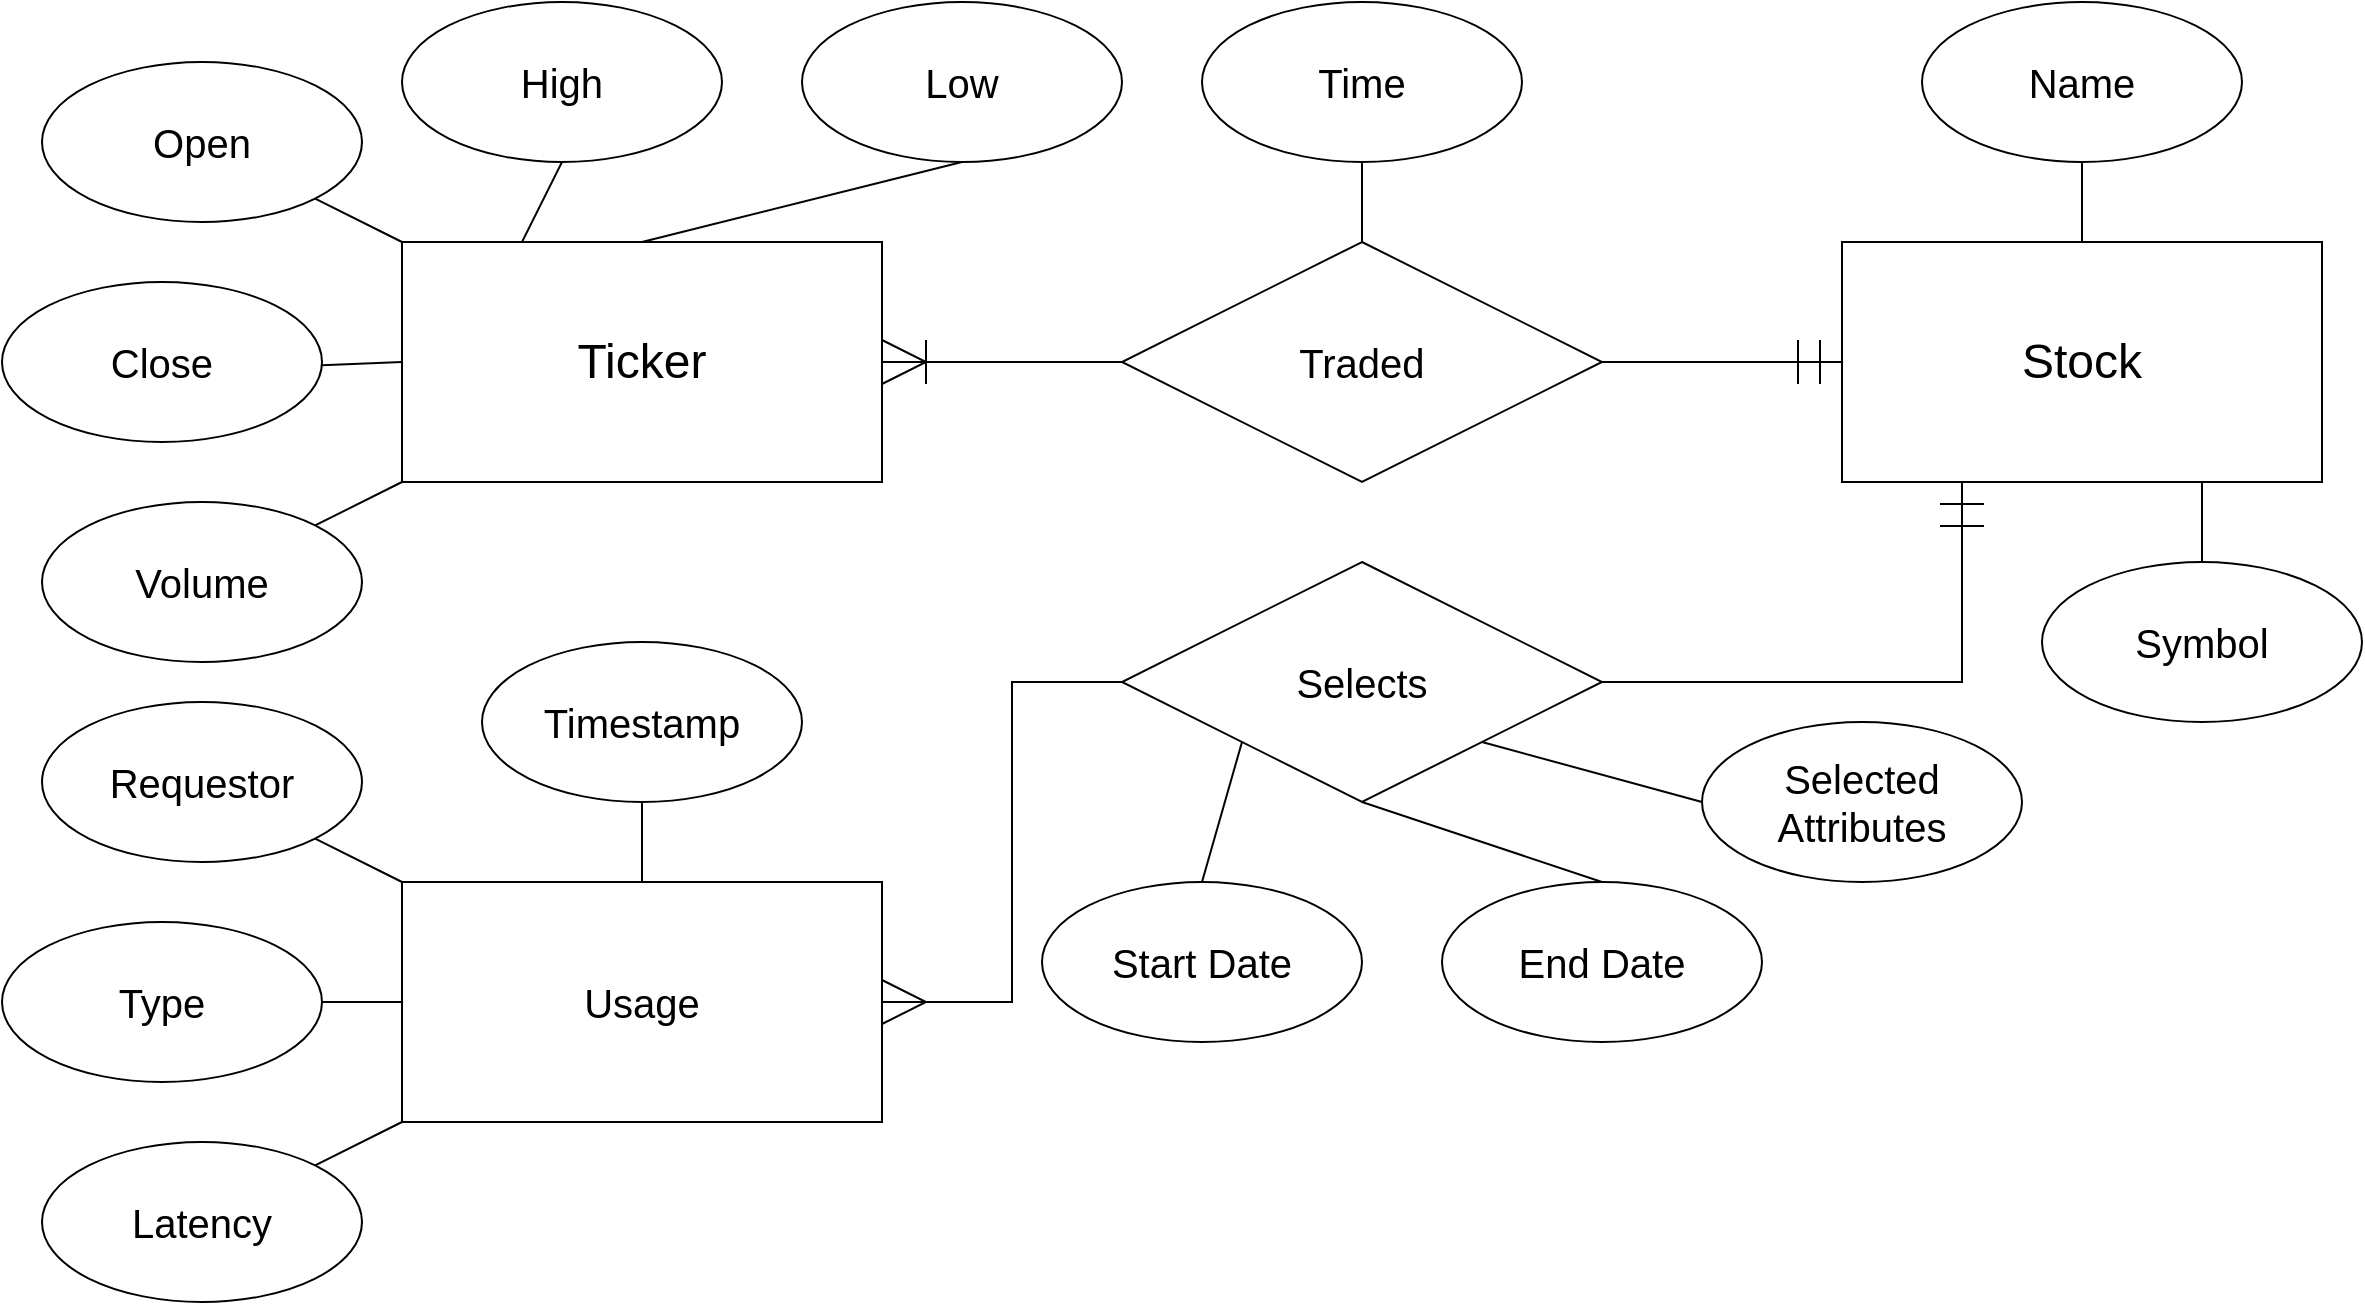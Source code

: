 <mxfile version="25.0.2">
  <diagram id="R2lEEEUBdFMjLlhIrx00" name="Page-1">
    <mxGraphModel dx="1560" dy="1084" grid="1" gridSize="10" guides="1" tooltips="1" connect="1" arrows="1" fold="1" page="1" pageScale="1" pageWidth="850" pageHeight="1100" math="0" shadow="0" extFonts="Permanent Marker^https://fonts.googleapis.com/css?family=Permanent+Marker">
      <root>
        <mxCell id="0" />
        <mxCell id="1" parent="0" />
        <mxCell id="OiaWIOZTLgUIKb1iqm9q-14" style="edgeStyle=orthogonalEdgeStyle;rounded=0;orthogonalLoop=1;jettySize=auto;html=1;exitX=1;exitY=0.5;exitDx=0;exitDy=0;entryX=0;entryY=0.5;entryDx=0;entryDy=0;endArrow=none;endFill=0;startArrow=ERoneToMany;startFill=0;endSize=16;startSize=20;" edge="1" parent="1" source="OiaWIOZTLgUIKb1iqm9q-1" target="OiaWIOZTLgUIKb1iqm9q-13">
          <mxGeometry relative="1" as="geometry" />
        </mxCell>
        <mxCell id="OiaWIOZTLgUIKb1iqm9q-1" value="&lt;font style=&quot;font-size: 24px;&quot;&gt;Ticker&lt;/font&gt;" style="whiteSpace=wrap;html=1;align=center;" vertex="1" parent="1">
          <mxGeometry x="200" y="120" width="240" height="120" as="geometry" />
        </mxCell>
        <mxCell id="OiaWIOZTLgUIKb1iqm9q-10" style="rounded=0;orthogonalLoop=1;jettySize=auto;html=1;exitX=1;exitY=1;exitDx=0;exitDy=0;entryX=0;entryY=0;entryDx=0;entryDy=0;endArrow=none;endFill=0;" edge="1" parent="1" source="OiaWIOZTLgUIKb1iqm9q-2" target="OiaWIOZTLgUIKb1iqm9q-1">
          <mxGeometry relative="1" as="geometry" />
        </mxCell>
        <mxCell id="OiaWIOZTLgUIKb1iqm9q-2" value="&lt;font style=&quot;font-size: 20px;&quot;&gt;Open&lt;/font&gt;" style="ellipse;whiteSpace=wrap;html=1;align=center;" vertex="1" parent="1">
          <mxGeometry x="20" y="30" width="160" height="80" as="geometry" />
        </mxCell>
        <mxCell id="OiaWIOZTLgUIKb1iqm9q-3" value="&lt;font style=&quot;font-size: 20px;&quot;&gt;High&lt;/font&gt;" style="ellipse;whiteSpace=wrap;html=1;align=center;" vertex="1" parent="1">
          <mxGeometry x="200" width="160" height="80" as="geometry" />
        </mxCell>
        <mxCell id="OiaWIOZTLgUIKb1iqm9q-9" value="" style="rounded=0;orthogonalLoop=1;jettySize=auto;html=1;endArrow=none;endFill=0;" edge="1" parent="1" source="OiaWIOZTLgUIKb1iqm9q-4" target="OiaWIOZTLgUIKb1iqm9q-1">
          <mxGeometry relative="1" as="geometry" />
        </mxCell>
        <mxCell id="OiaWIOZTLgUIKb1iqm9q-4" value="&lt;font style=&quot;font-size: 20px;&quot;&gt;Close&lt;/font&gt;" style="ellipse;whiteSpace=wrap;html=1;align=center;" vertex="1" parent="1">
          <mxGeometry y="140" width="160" height="80" as="geometry" />
        </mxCell>
        <mxCell id="OiaWIOZTLgUIKb1iqm9q-12" style="rounded=0;orthogonalLoop=1;jettySize=auto;html=1;exitX=0.5;exitY=1;exitDx=0;exitDy=0;entryX=0.5;entryY=0;entryDx=0;entryDy=0;endArrow=none;endFill=0;" edge="1" parent="1" source="OiaWIOZTLgUIKb1iqm9q-5" target="OiaWIOZTLgUIKb1iqm9q-1">
          <mxGeometry relative="1" as="geometry" />
        </mxCell>
        <mxCell id="OiaWIOZTLgUIKb1iqm9q-5" value="&lt;font style=&quot;font-size: 20px;&quot;&gt;Low&lt;/font&gt;" style="ellipse;whiteSpace=wrap;html=1;align=center;" vertex="1" parent="1">
          <mxGeometry x="400" width="160" height="80" as="geometry" />
        </mxCell>
        <mxCell id="OiaWIOZTLgUIKb1iqm9q-7" style="rounded=0;orthogonalLoop=1;jettySize=auto;html=1;exitX=1;exitY=0;exitDx=0;exitDy=0;entryX=0;entryY=1;entryDx=0;entryDy=0;strokeColor=default;endArrow=none;endFill=0;" edge="1" parent="1" source="OiaWIOZTLgUIKb1iqm9q-6" target="OiaWIOZTLgUIKb1iqm9q-1">
          <mxGeometry relative="1" as="geometry" />
        </mxCell>
        <mxCell id="OiaWIOZTLgUIKb1iqm9q-6" value="&lt;font style=&quot;font-size: 20px;&quot;&gt;Volume&lt;/font&gt;" style="ellipse;whiteSpace=wrap;html=1;align=center;" vertex="1" parent="1">
          <mxGeometry x="20" y="250" width="160" height="80" as="geometry" />
        </mxCell>
        <mxCell id="OiaWIOZTLgUIKb1iqm9q-11" style="rounded=0;orthogonalLoop=1;jettySize=auto;html=1;exitX=0.5;exitY=1;exitDx=0;exitDy=0;entryX=0.25;entryY=0;entryDx=0;entryDy=0;endArrow=none;endFill=0;" edge="1" parent="1" source="OiaWIOZTLgUIKb1iqm9q-3" target="OiaWIOZTLgUIKb1iqm9q-1">
          <mxGeometry relative="1" as="geometry" />
        </mxCell>
        <mxCell id="OiaWIOZTLgUIKb1iqm9q-16" style="edgeStyle=orthogonalEdgeStyle;rounded=0;orthogonalLoop=1;jettySize=auto;html=1;exitX=1;exitY=0.5;exitDx=0;exitDy=0;entryX=0;entryY=0.5;entryDx=0;entryDy=0;endArrow=ERmandOne;endFill=0;startSize=11;endSize=20;" edge="1" parent="1" source="OiaWIOZTLgUIKb1iqm9q-13" target="OiaWIOZTLgUIKb1iqm9q-15">
          <mxGeometry relative="1" as="geometry" />
        </mxCell>
        <mxCell id="OiaWIOZTLgUIKb1iqm9q-13" value="&lt;span style=&quot;font-size: 20px;&quot;&gt;Traded&lt;/span&gt;" style="shape=rhombus;perimeter=rhombusPerimeter;whiteSpace=wrap;html=1;align=center;" vertex="1" parent="1">
          <mxGeometry x="560" y="120" width="240" height="120" as="geometry" />
        </mxCell>
        <mxCell id="OiaWIOZTLgUIKb1iqm9q-15" value="&lt;font style=&quot;font-size: 24px;&quot;&gt;Stock&lt;/font&gt;" style="whiteSpace=wrap;html=1;align=center;" vertex="1" parent="1">
          <mxGeometry x="920" y="120" width="240" height="120" as="geometry" />
        </mxCell>
        <mxCell id="OiaWIOZTLgUIKb1iqm9q-23" value="" style="edgeStyle=orthogonalEdgeStyle;rounded=0;orthogonalLoop=1;jettySize=auto;html=1;endArrow=none;endFill=0;entryX=0.75;entryY=1;entryDx=0;entryDy=0;" edge="1" parent="1" source="OiaWIOZTLgUIKb1iqm9q-18" target="OiaWIOZTLgUIKb1iqm9q-15">
          <mxGeometry relative="1" as="geometry" />
        </mxCell>
        <mxCell id="OiaWIOZTLgUIKb1iqm9q-18" value="&lt;font style=&quot;font-size: 20px;&quot;&gt;Symbol&lt;/font&gt;" style="ellipse;whiteSpace=wrap;html=1;align=center;" vertex="1" parent="1">
          <mxGeometry x="1020" y="280" width="160" height="80" as="geometry" />
        </mxCell>
        <mxCell id="OiaWIOZTLgUIKb1iqm9q-21" value="" style="rounded=0;orthogonalLoop=1;jettySize=auto;html=1;endArrow=none;endFill=0;entryX=0.5;entryY=0;entryDx=0;entryDy=0;" edge="1" parent="1" source="OiaWIOZTLgUIKb1iqm9q-20" target="OiaWIOZTLgUIKb1iqm9q-15">
          <mxGeometry relative="1" as="geometry">
            <mxPoint x="850" y="80" as="targetPoint" />
          </mxGeometry>
        </mxCell>
        <mxCell id="OiaWIOZTLgUIKb1iqm9q-20" value="&lt;font style=&quot;font-size: 20px;&quot;&gt;Name&lt;/font&gt;" style="ellipse;whiteSpace=wrap;html=1;align=center;" vertex="1" parent="1">
          <mxGeometry x="960" width="160" height="80" as="geometry" />
        </mxCell>
        <mxCell id="OiaWIOZTLgUIKb1iqm9q-25" style="edgeStyle=orthogonalEdgeStyle;rounded=0;orthogonalLoop=1;jettySize=auto;html=1;exitX=0.5;exitY=1;exitDx=0;exitDy=0;entryX=0.5;entryY=0;entryDx=0;entryDy=0;endArrow=none;endFill=0;" edge="1" parent="1" source="OiaWIOZTLgUIKb1iqm9q-24" target="OiaWIOZTLgUIKb1iqm9q-13">
          <mxGeometry relative="1" as="geometry" />
        </mxCell>
        <mxCell id="OiaWIOZTLgUIKb1iqm9q-24" value="&lt;font style=&quot;font-size: 20px;&quot;&gt;Time&lt;/font&gt;" style="ellipse;whiteSpace=wrap;html=1;align=center;" vertex="1" parent="1">
          <mxGeometry x="600" width="160" height="80" as="geometry" />
        </mxCell>
        <mxCell id="OiaWIOZTLgUIKb1iqm9q-29" style="rounded=0;orthogonalLoop=1;jettySize=auto;html=1;exitX=1;exitY=0.5;exitDx=0;exitDy=0;entryX=0;entryY=0.5;entryDx=0;entryDy=0;endArrow=none;endFill=0;startArrow=ERmany;startFill=0;endSize=8;startSize=20;edgeStyle=orthogonalEdgeStyle;" edge="1" parent="1" source="OiaWIOZTLgUIKb1iqm9q-26" target="OiaWIOZTLgUIKb1iqm9q-27">
          <mxGeometry relative="1" as="geometry" />
        </mxCell>
        <mxCell id="OiaWIOZTLgUIKb1iqm9q-26" value="&lt;font style=&quot;font-size: 20px;&quot;&gt;Usage&lt;/font&gt;" style="rounded=0;whiteSpace=wrap;html=1;" vertex="1" parent="1">
          <mxGeometry x="200" y="440" width="240" height="120" as="geometry" />
        </mxCell>
        <mxCell id="OiaWIOZTLgUIKb1iqm9q-30" style="rounded=0;orthogonalLoop=1;jettySize=auto;html=1;exitX=1;exitY=0.5;exitDx=0;exitDy=0;entryX=0.25;entryY=1;entryDx=0;entryDy=0;endArrow=ERmandOne;endFill=0;edgeStyle=orthogonalEdgeStyle;endSize=20;" edge="1" parent="1" source="OiaWIOZTLgUIKb1iqm9q-27" target="OiaWIOZTLgUIKb1iqm9q-15">
          <mxGeometry relative="1" as="geometry" />
        </mxCell>
        <mxCell id="OiaWIOZTLgUIKb1iqm9q-35" style="rounded=0;orthogonalLoop=1;jettySize=auto;html=1;exitX=0;exitY=1;exitDx=0;exitDy=0;entryX=0.5;entryY=0;entryDx=0;entryDy=0;endArrow=none;endFill=0;" edge="1" parent="1" source="OiaWIOZTLgUIKb1iqm9q-27" target="OiaWIOZTLgUIKb1iqm9q-32">
          <mxGeometry relative="1" as="geometry" />
        </mxCell>
        <mxCell id="OiaWIOZTLgUIKb1iqm9q-36" style="rounded=0;orthogonalLoop=1;jettySize=auto;html=1;exitX=0.5;exitY=1;exitDx=0;exitDy=0;entryX=0.5;entryY=0;entryDx=0;entryDy=0;endArrow=none;endFill=0;" edge="1" parent="1" source="OiaWIOZTLgUIKb1iqm9q-27" target="OiaWIOZTLgUIKb1iqm9q-34">
          <mxGeometry relative="1" as="geometry" />
        </mxCell>
        <mxCell id="OiaWIOZTLgUIKb1iqm9q-38" style="rounded=0;orthogonalLoop=1;jettySize=auto;html=1;exitX=1;exitY=1;exitDx=0;exitDy=0;entryX=0;entryY=0.5;entryDx=0;entryDy=0;endArrow=none;endFill=0;" edge="1" parent="1" source="OiaWIOZTLgUIKb1iqm9q-27" target="OiaWIOZTLgUIKb1iqm9q-33">
          <mxGeometry relative="1" as="geometry" />
        </mxCell>
        <mxCell id="OiaWIOZTLgUIKb1iqm9q-27" value="&lt;span style=&quot;font-size: 20px;&quot;&gt;Selects&lt;/span&gt;" style="shape=rhombus;perimeter=rhombusPerimeter;whiteSpace=wrap;html=1;align=center;" vertex="1" parent="1">
          <mxGeometry x="560" y="280" width="240" height="120" as="geometry" />
        </mxCell>
        <mxCell id="OiaWIOZTLgUIKb1iqm9q-28" style="edgeStyle=orthogonalEdgeStyle;rounded=0;orthogonalLoop=1;jettySize=auto;html=1;exitX=0.5;exitY=1;exitDx=0;exitDy=0;" edge="1" parent="1" source="OiaWIOZTLgUIKb1iqm9q-27" target="OiaWIOZTLgUIKb1iqm9q-27">
          <mxGeometry relative="1" as="geometry" />
        </mxCell>
        <mxCell id="OiaWIOZTLgUIKb1iqm9q-32" value="&lt;font style=&quot;font-size: 20px;&quot;&gt;Start Date&lt;/font&gt;" style="ellipse;whiteSpace=wrap;html=1;align=center;" vertex="1" parent="1">
          <mxGeometry x="520" y="440" width="160" height="80" as="geometry" />
        </mxCell>
        <mxCell id="OiaWIOZTLgUIKb1iqm9q-33" value="&lt;span style=&quot;font-size: 20px;&quot;&gt;Selected Attributes&lt;/span&gt;" style="ellipse;whiteSpace=wrap;html=1;align=center;" vertex="1" parent="1">
          <mxGeometry x="850" y="360" width="160" height="80" as="geometry" />
        </mxCell>
        <mxCell id="OiaWIOZTLgUIKb1iqm9q-34" value="&lt;font style=&quot;font-size: 20px;&quot;&gt;End Date&lt;/font&gt;" style="ellipse;whiteSpace=wrap;html=1;align=center;" vertex="1" parent="1">
          <mxGeometry x="720" y="440" width="160" height="80" as="geometry" />
        </mxCell>
        <mxCell id="OiaWIOZTLgUIKb1iqm9q-48" style="edgeStyle=orthogonalEdgeStyle;rounded=0;orthogonalLoop=1;jettySize=auto;html=1;exitX=0.5;exitY=1;exitDx=0;exitDy=0;entryX=0.5;entryY=0;entryDx=0;entryDy=0;endArrow=none;endFill=0;" edge="1" parent="1" source="OiaWIOZTLgUIKb1iqm9q-40" target="OiaWIOZTLgUIKb1iqm9q-26">
          <mxGeometry relative="1" as="geometry" />
        </mxCell>
        <mxCell id="OiaWIOZTLgUIKb1iqm9q-40" value="&lt;font style=&quot;font-size: 20px;&quot;&gt;Timestamp&lt;/font&gt;" style="ellipse;whiteSpace=wrap;html=1;align=center;" vertex="1" parent="1">
          <mxGeometry x="240" y="320" width="160" height="80" as="geometry" />
        </mxCell>
        <mxCell id="OiaWIOZTLgUIKb1iqm9q-46" style="edgeStyle=orthogonalEdgeStyle;rounded=0;orthogonalLoop=1;jettySize=auto;html=1;exitX=1;exitY=0.5;exitDx=0;exitDy=0;entryX=0;entryY=0.5;entryDx=0;entryDy=0;endArrow=none;endFill=0;" edge="1" parent="1" source="OiaWIOZTLgUIKb1iqm9q-41" target="OiaWIOZTLgUIKb1iqm9q-26">
          <mxGeometry relative="1" as="geometry" />
        </mxCell>
        <mxCell id="OiaWIOZTLgUIKb1iqm9q-41" value="&lt;font style=&quot;font-size: 20px;&quot;&gt;Type&lt;/font&gt;" style="ellipse;whiteSpace=wrap;html=1;align=center;" vertex="1" parent="1">
          <mxGeometry y="460" width="160" height="80" as="geometry" />
        </mxCell>
        <mxCell id="OiaWIOZTLgUIKb1iqm9q-47" style="rounded=0;orthogonalLoop=1;jettySize=auto;html=1;exitX=1;exitY=1;exitDx=0;exitDy=0;entryX=0;entryY=0;entryDx=0;entryDy=0;endArrow=none;endFill=0;" edge="1" parent="1" source="OiaWIOZTLgUIKb1iqm9q-42" target="OiaWIOZTLgUIKb1iqm9q-26">
          <mxGeometry relative="1" as="geometry" />
        </mxCell>
        <mxCell id="OiaWIOZTLgUIKb1iqm9q-42" value="&lt;font style=&quot;font-size: 20px;&quot;&gt;Requestor&lt;/font&gt;" style="ellipse;whiteSpace=wrap;html=1;align=center;" vertex="1" parent="1">
          <mxGeometry x="20" y="350" width="160" height="80" as="geometry" />
        </mxCell>
        <mxCell id="OiaWIOZTLgUIKb1iqm9q-45" style="rounded=0;orthogonalLoop=1;jettySize=auto;html=1;exitX=1;exitY=0;exitDx=0;exitDy=0;entryX=0;entryY=1;entryDx=0;entryDy=0;endArrow=none;endFill=0;" edge="1" parent="1" source="OiaWIOZTLgUIKb1iqm9q-43" target="OiaWIOZTLgUIKb1iqm9q-26">
          <mxGeometry relative="1" as="geometry" />
        </mxCell>
        <mxCell id="OiaWIOZTLgUIKb1iqm9q-43" value="&lt;font style=&quot;font-size: 20px;&quot;&gt;Latency&lt;/font&gt;" style="ellipse;whiteSpace=wrap;html=1;align=center;" vertex="1" parent="1">
          <mxGeometry x="20" y="570" width="160" height="80" as="geometry" />
        </mxCell>
      </root>
    </mxGraphModel>
  </diagram>
</mxfile>
